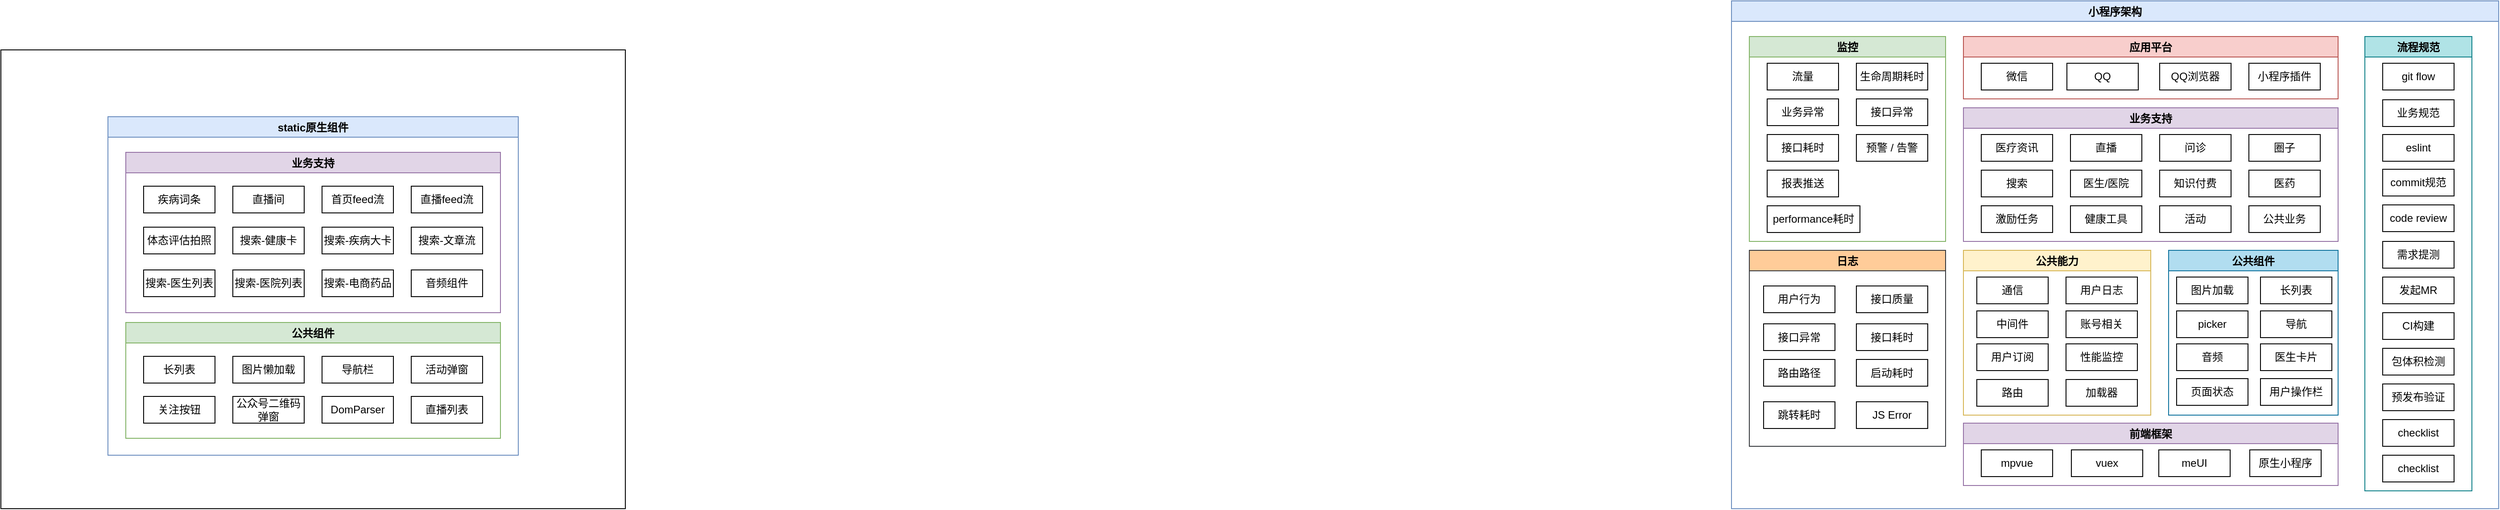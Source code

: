<mxfile version="14.9.7" type="github">
  <diagram id="idbegShHQ2HyzT-UJQHZ" name="Page-1">
    <mxGraphModel dx="3783" dy="540" grid="1" gridSize="10" guides="1" tooltips="1" connect="1" arrows="1" fold="1" page="1" pageScale="1" pageWidth="827" pageHeight="1169" math="0" shadow="0">
      <root>
        <mxCell id="0" />
        <mxCell id="1" parent="0" />
        <mxCell id="t2s2rYUXgk3qcAe-AipR-1" value="小程序架构" style="swimlane;fillColor=#dae8fc;strokeColor=#6c8ebf;" parent="1" vertex="1">
          <mxGeometry x="-80" y="160" width="860" height="570" as="geometry">
            <mxRectangle x="270" y="60" width="90" height="23" as="alternateBounds" />
          </mxGeometry>
        </mxCell>
        <mxCell id="t2s2rYUXgk3qcAe-AipR-3" value="应用平台" style="swimlane;fillColor=#f8cecc;strokeColor=#b85450;" parent="t2s2rYUXgk3qcAe-AipR-1" vertex="1">
          <mxGeometry x="260" y="40" width="420" height="70" as="geometry">
            <mxRectangle x="10" y="30" width="90" height="23" as="alternateBounds" />
          </mxGeometry>
        </mxCell>
        <mxCell id="t2s2rYUXgk3qcAe-AipR-5" value="微信" style="whiteSpace=wrap;html=1;" parent="t2s2rYUXgk3qcAe-AipR-3" vertex="1">
          <mxGeometry x="20" y="30" width="80" height="30" as="geometry" />
        </mxCell>
        <mxCell id="t2s2rYUXgk3qcAe-AipR-8" value="QQ" style="whiteSpace=wrap;html=1;" parent="t2s2rYUXgk3qcAe-AipR-3" vertex="1">
          <mxGeometry x="116" y="30" width="80" height="30" as="geometry" />
        </mxCell>
        <mxCell id="t2s2rYUXgk3qcAe-AipR-14" value="QQ浏览器" style="whiteSpace=wrap;html=1;" parent="t2s2rYUXgk3qcAe-AipR-3" vertex="1">
          <mxGeometry x="220" y="30" width="80" height="30" as="geometry" />
        </mxCell>
        <mxCell id="t2s2rYUXgk3qcAe-AipR-15" value="小程序插件" style="whiteSpace=wrap;html=1;" parent="t2s2rYUXgk3qcAe-AipR-3" vertex="1">
          <mxGeometry x="320" y="30" width="80" height="30" as="geometry" />
        </mxCell>
        <mxCell id="t2s2rYUXgk3qcAe-AipR-16" value="业务支持" style="swimlane;fillColor=#e1d5e7;strokeColor=#9673a6;" parent="t2s2rYUXgk3qcAe-AipR-1" vertex="1">
          <mxGeometry x="260" y="120" width="420" height="150" as="geometry">
            <mxRectangle x="10" y="30" width="90" height="23" as="alternateBounds" />
          </mxGeometry>
        </mxCell>
        <mxCell id="t2s2rYUXgk3qcAe-AipR-17" value="医疗资讯" style="whiteSpace=wrap;html=1;" parent="t2s2rYUXgk3qcAe-AipR-16" vertex="1">
          <mxGeometry x="20" y="30" width="80" height="30" as="geometry" />
        </mxCell>
        <mxCell id="t2s2rYUXgk3qcAe-AipR-18" value="直播" style="whiteSpace=wrap;html=1;" parent="t2s2rYUXgk3qcAe-AipR-16" vertex="1">
          <mxGeometry x="120" y="30" width="80" height="30" as="geometry" />
        </mxCell>
        <mxCell id="t2s2rYUXgk3qcAe-AipR-19" value="问诊" style="whiteSpace=wrap;html=1;" parent="t2s2rYUXgk3qcAe-AipR-16" vertex="1">
          <mxGeometry x="220" y="30" width="80" height="30" as="geometry" />
        </mxCell>
        <mxCell id="t2s2rYUXgk3qcAe-AipR-20" value="圈子" style="whiteSpace=wrap;html=1;" parent="t2s2rYUXgk3qcAe-AipR-16" vertex="1">
          <mxGeometry x="320" y="30" width="80" height="30" as="geometry" />
        </mxCell>
        <mxCell id="t2s2rYUXgk3qcAe-AipR-21" value="搜索" style="whiteSpace=wrap;html=1;" parent="t2s2rYUXgk3qcAe-AipR-16" vertex="1">
          <mxGeometry x="20" y="70" width="80" height="30" as="geometry" />
        </mxCell>
        <mxCell id="t2s2rYUXgk3qcAe-AipR-22" value="医生/医院" style="whiteSpace=wrap;html=1;" parent="t2s2rYUXgk3qcAe-AipR-16" vertex="1">
          <mxGeometry x="120" y="70" width="80" height="30" as="geometry" />
        </mxCell>
        <mxCell id="t2s2rYUXgk3qcAe-AipR-23" value="知识付费" style="whiteSpace=wrap;html=1;" parent="t2s2rYUXgk3qcAe-AipR-16" vertex="1">
          <mxGeometry x="220" y="70" width="80" height="30" as="geometry" />
        </mxCell>
        <mxCell id="t2s2rYUXgk3qcAe-AipR-27" value="激励任务" style="whiteSpace=wrap;html=1;" parent="t2s2rYUXgk3qcAe-AipR-16" vertex="1">
          <mxGeometry x="20" y="110" width="80" height="30" as="geometry" />
        </mxCell>
        <mxCell id="t2s2rYUXgk3qcAe-AipR-28" value="健康工具" style="whiteSpace=wrap;html=1;" parent="t2s2rYUXgk3qcAe-AipR-16" vertex="1">
          <mxGeometry x="120" y="110" width="80" height="30" as="geometry" />
        </mxCell>
        <mxCell id="t2s2rYUXgk3qcAe-AipR-29" value="活动" style="whiteSpace=wrap;html=1;" parent="t2s2rYUXgk3qcAe-AipR-16" vertex="1">
          <mxGeometry x="220" y="110" width="80" height="30" as="geometry" />
        </mxCell>
        <mxCell id="t2s2rYUXgk3qcAe-AipR-30" value="公共业务" style="whiteSpace=wrap;html=1;" parent="t2s2rYUXgk3qcAe-AipR-16" vertex="1">
          <mxGeometry x="320" y="110" width="80" height="30" as="geometry" />
        </mxCell>
        <mxCell id="t2s2rYUXgk3qcAe-AipR-25" value="医药" style="whiteSpace=wrap;html=1;" parent="t2s2rYUXgk3qcAe-AipR-16" vertex="1">
          <mxGeometry x="320" y="70" width="80" height="30" as="geometry" />
        </mxCell>
        <mxCell id="t2s2rYUXgk3qcAe-AipR-43" value="公共能力" style="swimlane;fillColor=#fff2cc;strokeColor=#d6b656;" parent="t2s2rYUXgk3qcAe-AipR-1" vertex="1">
          <mxGeometry x="260" y="280" width="210" height="185" as="geometry">
            <mxRectangle x="10" y="30" width="90" height="23" as="alternateBounds" />
          </mxGeometry>
        </mxCell>
        <mxCell id="t2s2rYUXgk3qcAe-AipR-44" value="通信" style="whiteSpace=wrap;html=1;" parent="t2s2rYUXgk3qcAe-AipR-43" vertex="1">
          <mxGeometry x="15" y="30" width="80" height="30" as="geometry" />
        </mxCell>
        <mxCell id="t2s2rYUXgk3qcAe-AipR-45" value="用户日志" style="whiteSpace=wrap;html=1;" parent="t2s2rYUXgk3qcAe-AipR-43" vertex="1">
          <mxGeometry x="115" y="30" width="80" height="30" as="geometry" />
        </mxCell>
        <mxCell id="t2s2rYUXgk3qcAe-AipR-49" value="账号相关" style="whiteSpace=wrap;html=1;" parent="t2s2rYUXgk3qcAe-AipR-43" vertex="1">
          <mxGeometry x="115" y="68" width="80" height="30" as="geometry" />
        </mxCell>
        <mxCell id="t2s2rYUXgk3qcAe-AipR-54" value="用户订阅" style="whiteSpace=wrap;html=1;" parent="t2s2rYUXgk3qcAe-AipR-43" vertex="1">
          <mxGeometry x="15" y="105" width="80" height="30" as="geometry" />
        </mxCell>
        <mxCell id="t2s2rYUXgk3qcAe-AipR-66" value="性能监控" style="whiteSpace=wrap;html=1;" parent="t2s2rYUXgk3qcAe-AipR-43" vertex="1">
          <mxGeometry x="115" y="105" width="80" height="30" as="geometry" />
        </mxCell>
        <mxCell id="t2s2rYUXgk3qcAe-AipR-91" value="路由" style="whiteSpace=wrap;html=1;" parent="t2s2rYUXgk3qcAe-AipR-43" vertex="1">
          <mxGeometry x="15" y="145" width="80" height="30" as="geometry" />
        </mxCell>
        <mxCell id="t2s2rYUXgk3qcAe-AipR-92" value="加载器" style="whiteSpace=wrap;html=1;" parent="t2s2rYUXgk3qcAe-AipR-43" vertex="1">
          <mxGeometry x="115" y="145" width="80" height="30" as="geometry" />
        </mxCell>
        <mxCell id="t2s2rYUXgk3qcAe-AipR-48" value="中间件" style="whiteSpace=wrap;html=1;" parent="t2s2rYUXgk3qcAe-AipR-43" vertex="1">
          <mxGeometry x="15" y="68" width="80" height="30" as="geometry" />
        </mxCell>
        <mxCell id="t2s2rYUXgk3qcAe-AipR-67" value="公共组件" style="swimlane;fillColor=#b1ddf0;strokeColor=#10739e;" parent="t2s2rYUXgk3qcAe-AipR-1" vertex="1">
          <mxGeometry x="490" y="280" width="190" height="185" as="geometry">
            <mxRectangle x="10" y="30" width="90" height="23" as="alternateBounds" />
          </mxGeometry>
        </mxCell>
        <mxCell id="t2s2rYUXgk3qcAe-AipR-68" value="图片加载" style="whiteSpace=wrap;html=1;" parent="t2s2rYUXgk3qcAe-AipR-67" vertex="1">
          <mxGeometry x="9" y="30" width="80" height="30" as="geometry" />
        </mxCell>
        <mxCell id="t2s2rYUXgk3qcAe-AipR-69" value="长列表" style="whiteSpace=wrap;html=1;" parent="t2s2rYUXgk3qcAe-AipR-67" vertex="1">
          <mxGeometry x="103" y="30" width="80" height="30" as="geometry" />
        </mxCell>
        <mxCell id="t2s2rYUXgk3qcAe-AipR-70" value="导航" style="whiteSpace=wrap;html=1;" parent="t2s2rYUXgk3qcAe-AipR-67" vertex="1">
          <mxGeometry x="103" y="68" width="80" height="30" as="geometry" />
        </mxCell>
        <mxCell id="t2s2rYUXgk3qcAe-AipR-71" value="音频" style="whiteSpace=wrap;html=1;" parent="t2s2rYUXgk3qcAe-AipR-67" vertex="1">
          <mxGeometry x="9" y="105" width="80" height="30" as="geometry" />
        </mxCell>
        <mxCell id="t2s2rYUXgk3qcAe-AipR-72" value="医生卡片" style="whiteSpace=wrap;html=1;" parent="t2s2rYUXgk3qcAe-AipR-67" vertex="1">
          <mxGeometry x="103" y="105" width="80" height="30" as="geometry" />
        </mxCell>
        <mxCell id="t2s2rYUXgk3qcAe-AipR-73" value="picker" style="whiteSpace=wrap;html=1;" parent="t2s2rYUXgk3qcAe-AipR-67" vertex="1">
          <mxGeometry x="9" y="68" width="80" height="30" as="geometry" />
        </mxCell>
        <mxCell id="t2s2rYUXgk3qcAe-AipR-81" value="页面状态" style="whiteSpace=wrap;html=1;" parent="t2s2rYUXgk3qcAe-AipR-67" vertex="1">
          <mxGeometry x="9" y="144" width="80" height="30" as="geometry" />
        </mxCell>
        <mxCell id="t2s2rYUXgk3qcAe-AipR-90" value="用户操作栏" style="whiteSpace=wrap;html=1;" parent="t2s2rYUXgk3qcAe-AipR-67" vertex="1">
          <mxGeometry x="103" y="144" width="80" height="30" as="geometry" />
        </mxCell>
        <mxCell id="t2s2rYUXgk3qcAe-AipR-93" value="前端框架" style="swimlane;fillColor=#e1d5e7;strokeColor=#9673a6;" parent="t2s2rYUXgk3qcAe-AipR-1" vertex="1">
          <mxGeometry x="260" y="474" width="420" height="70" as="geometry">
            <mxRectangle x="10" y="30" width="90" height="23" as="alternateBounds" />
          </mxGeometry>
        </mxCell>
        <mxCell id="t2s2rYUXgk3qcAe-AipR-94" value="mpvue" style="whiteSpace=wrap;html=1;" parent="t2s2rYUXgk3qcAe-AipR-93" vertex="1">
          <mxGeometry x="20" y="30" width="80" height="30" as="geometry" />
        </mxCell>
        <mxCell id="t2s2rYUXgk3qcAe-AipR-95" value="vuex" style="whiteSpace=wrap;html=1;" parent="t2s2rYUXgk3qcAe-AipR-93" vertex="1">
          <mxGeometry x="121" y="30" width="80" height="30" as="geometry" />
        </mxCell>
        <mxCell id="t2s2rYUXgk3qcAe-AipR-102" value="meUI" style="whiteSpace=wrap;html=1;" parent="t2s2rYUXgk3qcAe-AipR-93" vertex="1">
          <mxGeometry x="219" y="30" width="80" height="30" as="geometry" />
        </mxCell>
        <mxCell id="t2s2rYUXgk3qcAe-AipR-107" value="原生小程序" style="whiteSpace=wrap;html=1;" parent="t2s2rYUXgk3qcAe-AipR-93" vertex="1">
          <mxGeometry x="321" y="30" width="80" height="30" as="geometry" />
        </mxCell>
        <mxCell id="t2s2rYUXgk3qcAe-AipR-132" value="流程规范" style="swimlane;fillColor=#b0e3e6;strokeColor=#0e8088;" parent="t2s2rYUXgk3qcAe-AipR-1" vertex="1">
          <mxGeometry x="710" y="40" width="120" height="510" as="geometry">
            <mxRectangle x="10" y="30" width="90" height="23" as="alternateBounds" />
          </mxGeometry>
        </mxCell>
        <mxCell id="t2s2rYUXgk3qcAe-AipR-141" value="git flow" style="whiteSpace=wrap;html=1;" parent="t2s2rYUXgk3qcAe-AipR-132" vertex="1">
          <mxGeometry x="20" y="30" width="80" height="30" as="geometry" />
        </mxCell>
        <mxCell id="t2s2rYUXgk3qcAe-AipR-144" value="业务规范" style="whiteSpace=wrap;html=1;" parent="t2s2rYUXgk3qcAe-AipR-132" vertex="1">
          <mxGeometry x="20" y="71" width="80" height="30" as="geometry" />
        </mxCell>
        <mxCell id="t2s2rYUXgk3qcAe-AipR-145" value="commit规范" style="whiteSpace=wrap;html=1;" parent="t2s2rYUXgk3qcAe-AipR-132" vertex="1">
          <mxGeometry x="20" y="149" width="80" height="30" as="geometry" />
        </mxCell>
        <mxCell id="t2s2rYUXgk3qcAe-AipR-159" value="code review" style="whiteSpace=wrap;html=1;" parent="t2s2rYUXgk3qcAe-AipR-132" vertex="1">
          <mxGeometry x="20" y="189" width="80" height="30" as="geometry" />
        </mxCell>
        <mxCell id="t2s2rYUXgk3qcAe-AipR-160" value="需求提测" style="whiteSpace=wrap;html=1;" parent="t2s2rYUXgk3qcAe-AipR-132" vertex="1">
          <mxGeometry x="20" y="230" width="80" height="30" as="geometry" />
        </mxCell>
        <mxCell id="t2s2rYUXgk3qcAe-AipR-167" value="发起MR" style="whiteSpace=wrap;html=1;" parent="t2s2rYUXgk3qcAe-AipR-132" vertex="1">
          <mxGeometry x="20" y="270" width="80" height="30" as="geometry" />
        </mxCell>
        <mxCell id="t2s2rYUXgk3qcAe-AipR-175" value="CI构建" style="whiteSpace=wrap;html=1;" parent="t2s2rYUXgk3qcAe-AipR-132" vertex="1">
          <mxGeometry x="20" y="310" width="80" height="30" as="geometry" />
        </mxCell>
        <mxCell id="t2s2rYUXgk3qcAe-AipR-184" value="预发布验证" style="whiteSpace=wrap;html=1;" parent="t2s2rYUXgk3qcAe-AipR-132" vertex="1">
          <mxGeometry x="20" y="390" width="80" height="30" as="geometry" />
        </mxCell>
        <mxCell id="t2s2rYUXgk3qcAe-AipR-185" value="包体积检测" style="whiteSpace=wrap;html=1;" parent="t2s2rYUXgk3qcAe-AipR-132" vertex="1">
          <mxGeometry x="20" y="350" width="80" height="30" as="geometry" />
        </mxCell>
        <mxCell id="t2s2rYUXgk3qcAe-AipR-196" value="checklist" style="whiteSpace=wrap;html=1;" parent="t2s2rYUXgk3qcAe-AipR-132" vertex="1">
          <mxGeometry x="20" y="430" width="80" height="30" as="geometry" />
        </mxCell>
        <mxCell id="t2s2rYUXgk3qcAe-AipR-208" value="checklist" style="whiteSpace=wrap;html=1;" parent="t2s2rYUXgk3qcAe-AipR-132" vertex="1">
          <mxGeometry x="20" y="470" width="80" height="30" as="geometry" />
        </mxCell>
        <mxCell id="t2s2rYUXgk3qcAe-AipR-209" value="eslint" style="whiteSpace=wrap;html=1;" parent="t2s2rYUXgk3qcAe-AipR-132" vertex="1">
          <mxGeometry x="20" y="110" width="80" height="30" as="geometry" />
        </mxCell>
        <mxCell id="t2s2rYUXgk3qcAe-AipR-108" value="监控" style="swimlane;fillColor=#d5e8d4;strokeColor=#82b366;" parent="t2s2rYUXgk3qcAe-AipR-1" vertex="1">
          <mxGeometry x="20" y="40" width="220" height="230" as="geometry">
            <mxRectangle x="10" y="30" width="90" height="23" as="alternateBounds" />
          </mxGeometry>
        </mxCell>
        <mxCell id="t2s2rYUXgk3qcAe-AipR-109" value="流量" style="whiteSpace=wrap;html=1;" parent="t2s2rYUXgk3qcAe-AipR-108" vertex="1">
          <mxGeometry x="20" y="30" width="80" height="30" as="geometry" />
        </mxCell>
        <mxCell id="t2s2rYUXgk3qcAe-AipR-111" value="生命周期耗时" style="whiteSpace=wrap;html=1;" parent="t2s2rYUXgk3qcAe-AipR-108" vertex="1">
          <mxGeometry x="120" y="30" width="80" height="30" as="geometry" />
        </mxCell>
        <mxCell id="t2s2rYUXgk3qcAe-AipR-114" value="接口异常" style="whiteSpace=wrap;html=1;" parent="t2s2rYUXgk3qcAe-AipR-108" vertex="1">
          <mxGeometry x="120" y="70" width="80" height="30" as="geometry" />
        </mxCell>
        <mxCell id="t2s2rYUXgk3qcAe-AipR-115" value="接口耗时" style="whiteSpace=wrap;html=1;" parent="t2s2rYUXgk3qcAe-AipR-108" vertex="1">
          <mxGeometry x="20" y="110" width="80" height="30" as="geometry" />
        </mxCell>
        <mxCell id="t2s2rYUXgk3qcAe-AipR-117" value="报表推送" style="whiteSpace=wrap;html=1;" parent="t2s2rYUXgk3qcAe-AipR-108" vertex="1">
          <mxGeometry x="20" y="150" width="80" height="30" as="geometry" />
        </mxCell>
        <mxCell id="t2s2rYUXgk3qcAe-AipR-130" value="performance耗时" style="whiteSpace=wrap;html=1;" parent="t2s2rYUXgk3qcAe-AipR-108" vertex="1">
          <mxGeometry x="20" y="190" width="104" height="30" as="geometry" />
        </mxCell>
        <mxCell id="t2s2rYUXgk3qcAe-AipR-131" value="业务异常" style="whiteSpace=wrap;html=1;" parent="t2s2rYUXgk3qcAe-AipR-108" vertex="1">
          <mxGeometry x="20" y="70" width="80" height="30" as="geometry" />
        </mxCell>
        <mxCell id="t2s2rYUXgk3qcAe-AipR-116" value="预警 / 告警" style="whiteSpace=wrap;html=1;" parent="t2s2rYUXgk3qcAe-AipR-108" vertex="1">
          <mxGeometry x="120" y="110" width="80" height="30" as="geometry" />
        </mxCell>
        <mxCell id="t2s2rYUXgk3qcAe-AipR-118" value="日志" style="swimlane;fillColor=#ffcc99;strokeColor=#36393d;" parent="t2s2rYUXgk3qcAe-AipR-1" vertex="1">
          <mxGeometry x="20" y="280" width="220" height="220" as="geometry">
            <mxRectangle x="10" y="30" width="90" height="23" as="alternateBounds" />
          </mxGeometry>
        </mxCell>
        <mxCell id="t2s2rYUXgk3qcAe-AipR-119" value="用户行为" style="whiteSpace=wrap;html=1;" parent="t2s2rYUXgk3qcAe-AipR-118" vertex="1">
          <mxGeometry x="16" y="40" width="80" height="30" as="geometry" />
        </mxCell>
        <mxCell id="t2s2rYUXgk3qcAe-AipR-120" value="接口质量" style="whiteSpace=wrap;html=1;" parent="t2s2rYUXgk3qcAe-AipR-118" vertex="1">
          <mxGeometry x="120" y="40" width="80" height="30" as="geometry" />
        </mxCell>
        <mxCell id="t2s2rYUXgk3qcAe-AipR-123" value="接口异常" style="whiteSpace=wrap;html=1;" parent="t2s2rYUXgk3qcAe-AipR-118" vertex="1">
          <mxGeometry x="16" y="82.5" width="80" height="30" as="geometry" />
        </mxCell>
        <mxCell id="t2s2rYUXgk3qcAe-AipR-124" value="接口耗时" style="whiteSpace=wrap;html=1;" parent="t2s2rYUXgk3qcAe-AipR-118" vertex="1">
          <mxGeometry x="120" y="82.5" width="80" height="30" as="geometry" />
        </mxCell>
        <mxCell id="t2s2rYUXgk3qcAe-AipR-125" value="路由路径" style="whiteSpace=wrap;html=1;" parent="t2s2rYUXgk3qcAe-AipR-118" vertex="1">
          <mxGeometry x="16" y="122.5" width="80" height="30" as="geometry" />
        </mxCell>
        <mxCell id="t2s2rYUXgk3qcAe-AipR-126" value="启动耗时" style="whiteSpace=wrap;html=1;" parent="t2s2rYUXgk3qcAe-AipR-118" vertex="1">
          <mxGeometry x="120" y="122.5" width="80" height="30" as="geometry" />
        </mxCell>
        <mxCell id="t2s2rYUXgk3qcAe-AipR-127" value="跳转耗时" style="whiteSpace=wrap;html=1;" parent="t2s2rYUXgk3qcAe-AipR-118" vertex="1">
          <mxGeometry x="16" y="170" width="80" height="30" as="geometry" />
        </mxCell>
        <mxCell id="t2s2rYUXgk3qcAe-AipR-128" value="JS Error" style="whiteSpace=wrap;html=1;" parent="t2s2rYUXgk3qcAe-AipR-118" vertex="1">
          <mxGeometry x="120" y="170" width="80" height="30" as="geometry" />
        </mxCell>
        <mxCell id="Xek2jQmF6p0X_A8EUB5X-100" value="" style="rounded=0;whiteSpace=wrap;html=1;" vertex="1" parent="1">
          <mxGeometry x="-2020" y="215" width="700" height="515" as="geometry" />
        </mxCell>
        <mxCell id="Xek2jQmF6p0X_A8EUB5X-1" value="static原生组件" style="swimlane;fillColor=#dae8fc;strokeColor=#6c8ebf;" vertex="1" parent="1">
          <mxGeometry x="-1900" y="290" width="460" height="380" as="geometry">
            <mxRectangle x="270" y="60" width="90" height="23" as="alternateBounds" />
          </mxGeometry>
        </mxCell>
        <mxCell id="Xek2jQmF6p0X_A8EUB5X-7" value="业务支持" style="swimlane;fillColor=#e1d5e7;strokeColor=#9673a6;" vertex="1" parent="Xek2jQmF6p0X_A8EUB5X-1">
          <mxGeometry x="20" y="40" width="420" height="180" as="geometry">
            <mxRectangle x="10" y="30" width="90" height="23" as="alternateBounds" />
          </mxGeometry>
        </mxCell>
        <mxCell id="Xek2jQmF6p0X_A8EUB5X-8" value="疾病词条" style="whiteSpace=wrap;html=1;" vertex="1" parent="Xek2jQmF6p0X_A8EUB5X-7">
          <mxGeometry x="20" y="38" width="80" height="30" as="geometry" />
        </mxCell>
        <mxCell id="Xek2jQmF6p0X_A8EUB5X-9" value="直播间" style="whiteSpace=wrap;html=1;" vertex="1" parent="Xek2jQmF6p0X_A8EUB5X-7">
          <mxGeometry x="120" y="38" width="80" height="30" as="geometry" />
        </mxCell>
        <mxCell id="Xek2jQmF6p0X_A8EUB5X-10" value="首页feed流" style="whiteSpace=wrap;html=1;" vertex="1" parent="Xek2jQmF6p0X_A8EUB5X-7">
          <mxGeometry x="220" y="38" width="80" height="30" as="geometry" />
        </mxCell>
        <mxCell id="Xek2jQmF6p0X_A8EUB5X-11" value="直播feed流" style="whiteSpace=wrap;html=1;" vertex="1" parent="Xek2jQmF6p0X_A8EUB5X-7">
          <mxGeometry x="320" y="38" width="80" height="30" as="geometry" />
        </mxCell>
        <mxCell id="Xek2jQmF6p0X_A8EUB5X-12" value="体态评估拍照" style="whiteSpace=wrap;html=1;" vertex="1" parent="Xek2jQmF6p0X_A8EUB5X-7">
          <mxGeometry x="20" y="84" width="80" height="30" as="geometry" />
        </mxCell>
        <mxCell id="Xek2jQmF6p0X_A8EUB5X-13" value="搜索-健康卡" style="whiteSpace=wrap;html=1;" vertex="1" parent="Xek2jQmF6p0X_A8EUB5X-7">
          <mxGeometry x="120" y="84" width="80" height="30" as="geometry" />
        </mxCell>
        <mxCell id="Xek2jQmF6p0X_A8EUB5X-14" value="搜索-疾病大卡" style="whiteSpace=wrap;html=1;" vertex="1" parent="Xek2jQmF6p0X_A8EUB5X-7">
          <mxGeometry x="220" y="84" width="80" height="30" as="geometry" />
        </mxCell>
        <mxCell id="Xek2jQmF6p0X_A8EUB5X-15" value="搜索-医生列表" style="whiteSpace=wrap;html=1;" vertex="1" parent="Xek2jQmF6p0X_A8EUB5X-7">
          <mxGeometry x="20" y="132" width="80" height="30" as="geometry" />
        </mxCell>
        <mxCell id="Xek2jQmF6p0X_A8EUB5X-16" value="搜索-医院列表" style="whiteSpace=wrap;html=1;" vertex="1" parent="Xek2jQmF6p0X_A8EUB5X-7">
          <mxGeometry x="120" y="132" width="80" height="30" as="geometry" />
        </mxCell>
        <mxCell id="Xek2jQmF6p0X_A8EUB5X-17" value="搜索-电商药品" style="whiteSpace=wrap;html=1;" vertex="1" parent="Xek2jQmF6p0X_A8EUB5X-7">
          <mxGeometry x="220" y="132" width="80" height="30" as="geometry" />
        </mxCell>
        <mxCell id="Xek2jQmF6p0X_A8EUB5X-18" value="音频组件" style="whiteSpace=wrap;html=1;" vertex="1" parent="Xek2jQmF6p0X_A8EUB5X-7">
          <mxGeometry x="320" y="132" width="80" height="30" as="geometry" />
        </mxCell>
        <mxCell id="Xek2jQmF6p0X_A8EUB5X-19" value="搜索-文章流" style="whiteSpace=wrap;html=1;" vertex="1" parent="Xek2jQmF6p0X_A8EUB5X-7">
          <mxGeometry x="320" y="84" width="80" height="30" as="geometry" />
        </mxCell>
        <mxCell id="Xek2jQmF6p0X_A8EUB5X-75" value="公共组件" style="swimlane;fillColor=#d5e8d4;strokeColor=#82b366;" vertex="1" parent="Xek2jQmF6p0X_A8EUB5X-1">
          <mxGeometry x="20" y="231" width="420" height="130" as="geometry">
            <mxRectangle x="10" y="30" width="90" height="23" as="alternateBounds" />
          </mxGeometry>
        </mxCell>
        <mxCell id="Xek2jQmF6p0X_A8EUB5X-76" value="长列表" style="whiteSpace=wrap;html=1;" vertex="1" parent="Xek2jQmF6p0X_A8EUB5X-75">
          <mxGeometry x="20" y="38" width="80" height="30" as="geometry" />
        </mxCell>
        <mxCell id="Xek2jQmF6p0X_A8EUB5X-77" value="图片懒加载" style="whiteSpace=wrap;html=1;" vertex="1" parent="Xek2jQmF6p0X_A8EUB5X-75">
          <mxGeometry x="120" y="38" width="80" height="30" as="geometry" />
        </mxCell>
        <mxCell id="Xek2jQmF6p0X_A8EUB5X-78" value="公众号二维码弹窗" style="whiteSpace=wrap;html=1;" vertex="1" parent="Xek2jQmF6p0X_A8EUB5X-75">
          <mxGeometry x="120" y="83" width="80" height="30" as="geometry" />
        </mxCell>
        <mxCell id="Xek2jQmF6p0X_A8EUB5X-79" value="导航栏" style="whiteSpace=wrap;html=1;" vertex="1" parent="Xek2jQmF6p0X_A8EUB5X-75">
          <mxGeometry x="220" y="38" width="80" height="30" as="geometry" />
        </mxCell>
        <mxCell id="Xek2jQmF6p0X_A8EUB5X-82" value="关注按钮" style="whiteSpace=wrap;html=1;" vertex="1" parent="Xek2jQmF6p0X_A8EUB5X-75">
          <mxGeometry x="20" y="83" width="80" height="30" as="geometry" />
        </mxCell>
        <mxCell id="Xek2jQmF6p0X_A8EUB5X-93" value="DomParser" style="whiteSpace=wrap;html=1;" vertex="1" parent="Xek2jQmF6p0X_A8EUB5X-75">
          <mxGeometry x="220" y="83" width="80" height="30" as="geometry" />
        </mxCell>
        <mxCell id="Xek2jQmF6p0X_A8EUB5X-96" value="活动弹窗" style="whiteSpace=wrap;html=1;" vertex="1" parent="Xek2jQmF6p0X_A8EUB5X-75">
          <mxGeometry x="320" y="38" width="80" height="30" as="geometry" />
        </mxCell>
        <mxCell id="Xek2jQmF6p0X_A8EUB5X-97" value="直播列表" style="whiteSpace=wrap;html=1;" vertex="1" parent="Xek2jQmF6p0X_A8EUB5X-75">
          <mxGeometry x="320" y="83" width="80" height="30" as="geometry" />
        </mxCell>
      </root>
    </mxGraphModel>
  </diagram>
</mxfile>
